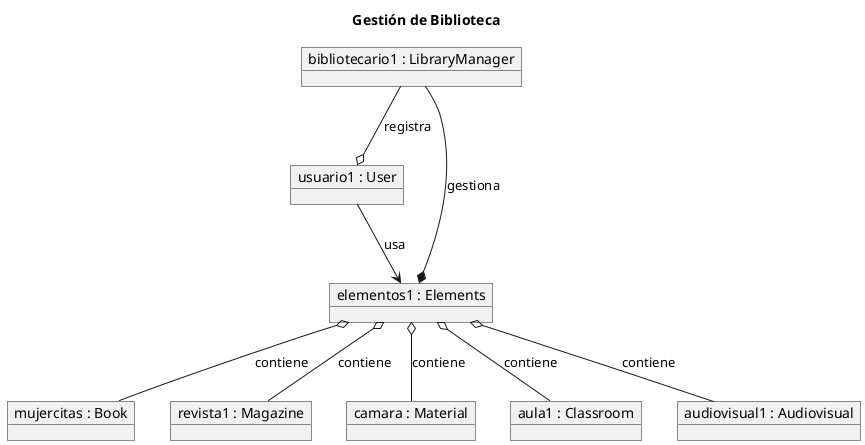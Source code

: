 @startuml DiagramaDeObjetos
title Gestión de Biblioteca

object "mujercitas : Book" as mujercitas
object "revista1 : Magazine" as revista1
object "camara : Material" as camara
object "aula1 : Classroom" as aula1
object "audiovisual1 : Audiovisual" as audiovisual1
object "usuario1 : User" as profesor
object "bibliotecario1 : LibraryManager" as bibliotecario1
object "elementos1 : Elements" as elementos1

bibliotecario1 --* elementos1 : "gestiona"
bibliotecario1 --o profesor : "registra"

elementos1 o-- mujercitas : "contiene"
elementos1 o-- revista1 : "contiene"
elementos1 o-- camara : "contiene"
elementos1 o-- aula1 : "contiene"
elementos1 o-- audiovisual1 : "contiene"



profesor --> elementos1 : "usa"

@enduml